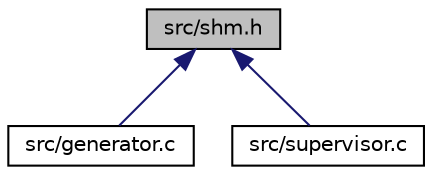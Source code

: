 digraph "src/shm.h"
{
  edge [fontname="Helvetica",fontsize="10",labelfontname="Helvetica",labelfontsize="10"];
  node [fontname="Helvetica",fontsize="10",shape=record];
  Node1 [label="src/shm.h",height=0.2,width=0.4,color="black", fillcolor="grey75", style="filled", fontcolor="black"];
  Node1 -> Node2 [dir="back",color="midnightblue",fontsize="10",style="solid",fontname="Helvetica"];
  Node2 [label="src/generator.c",height=0.2,width=0.4,color="black", fillcolor="white", style="filled",URL="$generator_8c.html",tooltip="Generator program module. "];
  Node1 -> Node3 [dir="back",color="midnightblue",fontsize="10",style="solid",fontname="Helvetica"];
  Node3 [label="src/supervisor.c",height=0.2,width=0.4,color="black", fillcolor="white", style="filled",URL="$supervisor_8c.html",tooltip="Supervisor program module. "];
}
